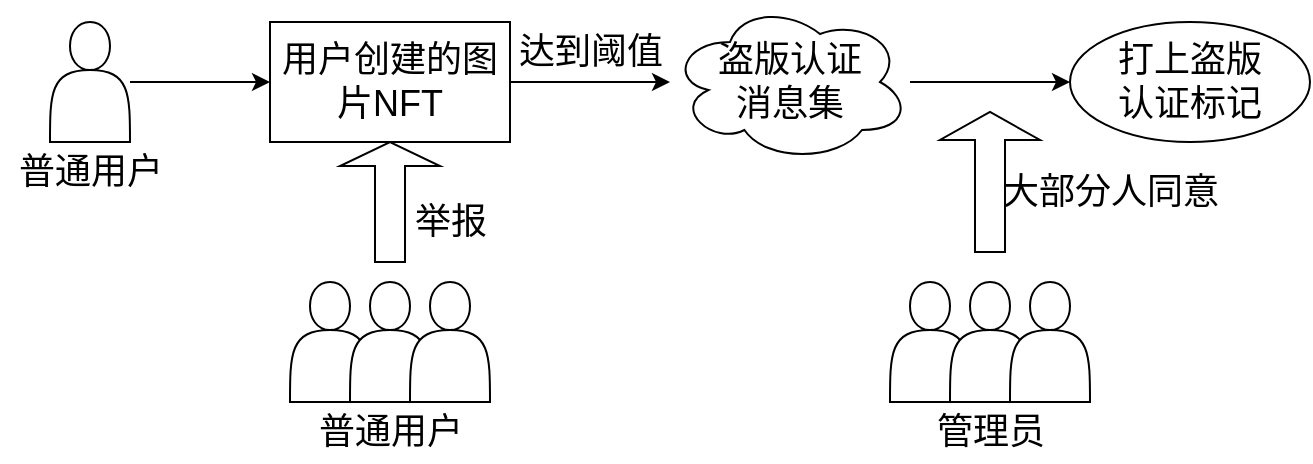 <mxfile>
    <diagram id="jNRDKKEIWUS71dE9vetb" name="第 1 页">
        <mxGraphModel dx="990" dy="567" grid="1" gridSize="20" guides="1" tooltips="1" connect="1" arrows="1" fold="1" page="1" pageScale="1" pageWidth="1600" pageHeight="900" math="0" shadow="0">
            <root>
                <mxCell id="0"/>
                <mxCell id="1" parent="0"/>
                <mxCell id="5" value="" style="edgeStyle=none;html=1;" edge="1" parent="1" source="2" target="4">
                    <mxGeometry relative="1" as="geometry"/>
                </mxCell>
                <mxCell id="2" value="" style="shape=actor;whiteSpace=wrap;html=1;" vertex="1" parent="1">
                    <mxGeometry x="290" y="160" width="40" height="60" as="geometry"/>
                </mxCell>
                <mxCell id="10" value="" style="edgeStyle=none;html=1;" edge="1" parent="1" source="4" target="9">
                    <mxGeometry relative="1" as="geometry"/>
                </mxCell>
                <mxCell id="4" value="&lt;font style=&quot;font-size: 18px&quot;&gt;用户创建的图片NFT&lt;/font&gt;" style="whiteSpace=wrap;html=1;" vertex="1" parent="1">
                    <mxGeometry x="400" y="160" width="120" height="60" as="geometry"/>
                </mxCell>
                <mxCell id="6" value="" style="shape=actor;whiteSpace=wrap;html=1;" vertex="1" parent="1">
                    <mxGeometry x="410" y="290" width="40" height="60" as="geometry"/>
                </mxCell>
                <mxCell id="7" value="" style="shape=actor;whiteSpace=wrap;html=1;" vertex="1" parent="1">
                    <mxGeometry x="440" y="290" width="40" height="60" as="geometry"/>
                </mxCell>
                <mxCell id="8" value="" style="shape=actor;whiteSpace=wrap;html=1;" vertex="1" parent="1">
                    <mxGeometry x="470" y="290" width="40" height="60" as="geometry"/>
                </mxCell>
                <mxCell id="15" value="" style="edgeStyle=none;html=1;" edge="1" parent="1" source="9" target="14">
                    <mxGeometry relative="1" as="geometry"/>
                </mxCell>
                <mxCell id="9" value="&lt;font style=&quot;font-size: 18px&quot;&gt;盗版认证&lt;br&gt;消息集&lt;/font&gt;" style="ellipse;shape=cloud;whiteSpace=wrap;html=1;" vertex="1" parent="1">
                    <mxGeometry x="600" y="150" width="120" height="80" as="geometry"/>
                </mxCell>
                <mxCell id="11" value="" style="shape=actor;whiteSpace=wrap;html=1;" vertex="1" parent="1">
                    <mxGeometry x="710" y="290" width="40" height="60" as="geometry"/>
                </mxCell>
                <mxCell id="12" value="" style="shape=actor;whiteSpace=wrap;html=1;" vertex="1" parent="1">
                    <mxGeometry x="740" y="290" width="40" height="60" as="geometry"/>
                </mxCell>
                <mxCell id="13" value="" style="shape=actor;whiteSpace=wrap;html=1;" vertex="1" parent="1">
                    <mxGeometry x="770" y="290" width="40" height="60" as="geometry"/>
                </mxCell>
                <mxCell id="14" value="&lt;font style=&quot;font-size: 18px&quot;&gt;打上盗版&lt;br&gt;认证标记&lt;/font&gt;" style="ellipse;whiteSpace=wrap;html=1;" vertex="1" parent="1">
                    <mxGeometry x="800" y="160" width="120" height="60" as="geometry"/>
                </mxCell>
                <mxCell id="16" value="" style="shape=singleArrow;direction=north;whiteSpace=wrap;html=1;fontSize=18;" vertex="1" parent="1">
                    <mxGeometry x="435" y="220" width="50" height="60" as="geometry"/>
                </mxCell>
                <mxCell id="17" value="举报" style="text;html=1;align=center;verticalAlign=middle;resizable=0;points=[];autosize=1;strokeColor=none;fillColor=none;fontSize=18;" vertex="1" parent="1">
                    <mxGeometry x="465" y="245" width="50" height="30" as="geometry"/>
                </mxCell>
                <mxCell id="18" value="达到阈值" style="text;html=1;align=center;verticalAlign=middle;resizable=0;points=[];autosize=1;strokeColor=none;fillColor=none;fontSize=18;" vertex="1" parent="1">
                    <mxGeometry x="515" y="160" width="90" height="30" as="geometry"/>
                </mxCell>
                <mxCell id="19" value="" style="shape=singleArrow;direction=north;whiteSpace=wrap;html=1;fontSize=18;" vertex="1" parent="1">
                    <mxGeometry x="735" y="205" width="50" height="70" as="geometry"/>
                </mxCell>
                <mxCell id="20" value="大部分人同意" style="text;html=1;align=center;verticalAlign=middle;resizable=0;points=[];autosize=1;strokeColor=none;fillColor=none;fontSize=18;" vertex="1" parent="1">
                    <mxGeometry x="760" y="230" width="120" height="30" as="geometry"/>
                </mxCell>
                <mxCell id="21" value="普通用户" style="text;html=1;align=center;verticalAlign=middle;resizable=0;points=[];autosize=1;strokeColor=none;fillColor=none;fontSize=18;" vertex="1" parent="1">
                    <mxGeometry x="415" y="350" width="90" height="30" as="geometry"/>
                </mxCell>
                <mxCell id="22" value="管理员" style="text;html=1;align=center;verticalAlign=middle;resizable=0;points=[];autosize=1;strokeColor=none;fillColor=none;fontSize=18;" vertex="1" parent="1">
                    <mxGeometry x="725" y="350" width="70" height="30" as="geometry"/>
                </mxCell>
                <mxCell id="24" value="普通用户" style="text;html=1;align=center;verticalAlign=middle;resizable=0;points=[];autosize=1;strokeColor=none;fillColor=none;fontSize=18;" vertex="1" parent="1">
                    <mxGeometry x="265" y="220" width="90" height="30" as="geometry"/>
                </mxCell>
            </root>
        </mxGraphModel>
    </diagram>
</mxfile>